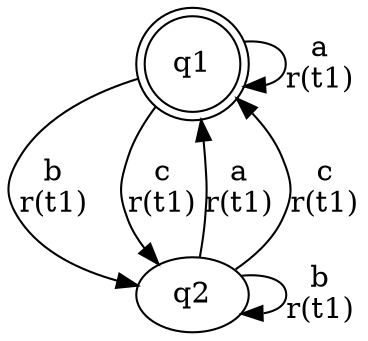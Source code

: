 digraph L {
	qq1[label=q1 shape=doublecircle]
	qq2[label=q2]
	qq1 -> qq2[label="b\nr(t1)\n"]
	qq2 -> qq2[label="b\nr(t1)\n"]
	qq2 -> qq1[label="a\nr(t1)\n"]
	qq2 -> qq1[label="c\nr(t1)\n"]
	qq1 -> qq1[label="a\nr(t1)\n"]
	qq1 -> qq2[label="c\nr(t1)\n"]
}

